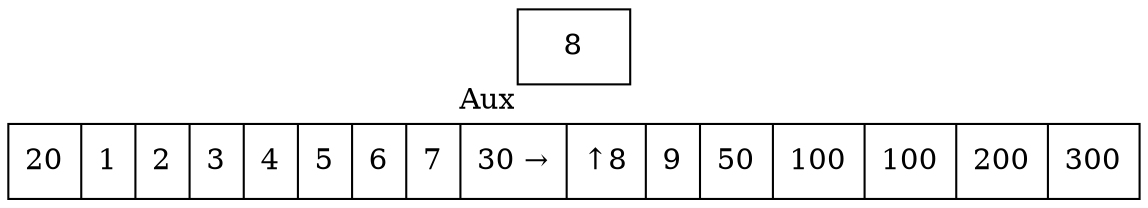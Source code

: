 digraph G{ node [shape = record ];
 rankdir=LR;X[label="{ 20|1|2|3|4|5|6|7|30|8|9|50|100|100|200|300}"]X[label="{ 20|1|2|3|4|5|6|7|30 → | ↑ 8|9|50|100|100|200|300}"]
2[label="{8}"xlabel="Aux"]
}
